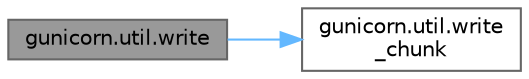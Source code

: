 digraph "gunicorn.util.write"
{
 // LATEX_PDF_SIZE
  bgcolor="transparent";
  edge [fontname=Helvetica,fontsize=10,labelfontname=Helvetica,labelfontsize=10];
  node [fontname=Helvetica,fontsize=10,shape=box,height=0.2,width=0.4];
  rankdir="LR";
  Node1 [id="Node000001",label="gunicorn.util.write",height=0.2,width=0.4,color="gray40", fillcolor="grey60", style="filled", fontcolor="black",tooltip=" "];
  Node1 -> Node2 [id="edge1_Node000001_Node000002",color="steelblue1",style="solid",tooltip=" "];
  Node2 [id="Node000002",label="gunicorn.util.write\l_chunk",height=0.2,width=0.4,color="grey40", fillcolor="white", style="filled",URL="$namespacegunicorn_1_1util.html#a91f13a1902e5af527ece9e106098e8a3",tooltip=" "];
}
